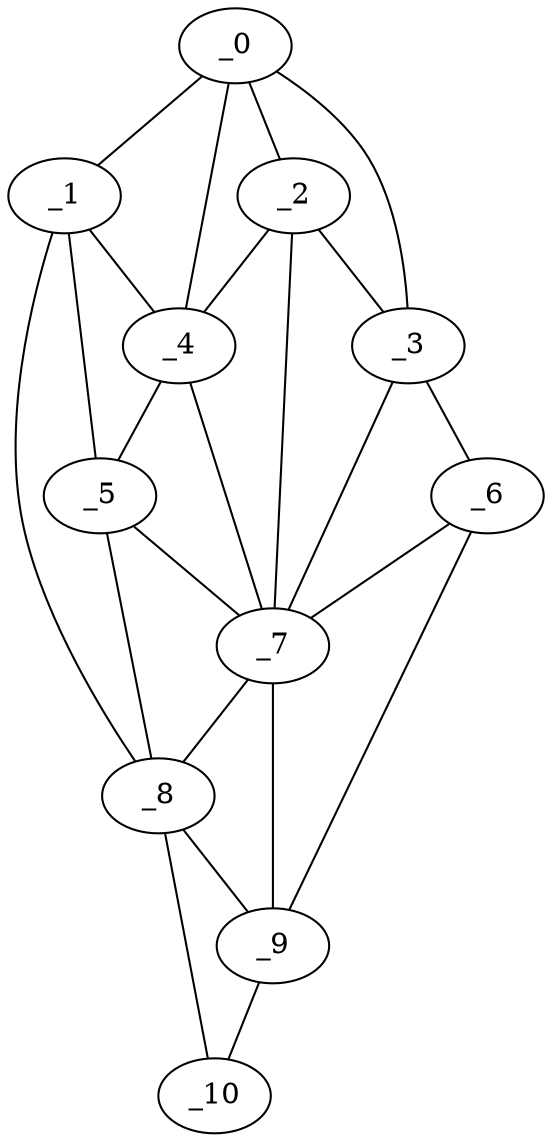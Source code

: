 graph "obj77__45.gxl" {
	_0	 [x=18,
		y=65];
	_1	 [x=18,
		y=103];
	_0 -- _1	 [valence=1];
	_2	 [x=24,
		y=60];
	_0 -- _2	 [valence=1];
	_3	 [x=26,
		y=8];
	_0 -- _3	 [valence=1];
	_4	 [x=42,
		y=70];
	_0 -- _4	 [valence=2];
	_1 -- _4	 [valence=1];
	_5	 [x=48,
		y=71];
	_1 -- _5	 [valence=1];
	_8	 [x=83,
		y=125];
	_1 -- _8	 [valence=1];
	_2 -- _3	 [valence=2];
	_2 -- _4	 [valence=2];
	_7	 [x=73,
		y=60];
	_2 -- _7	 [valence=1];
	_6	 [x=70,
		y=7];
	_3 -- _6	 [valence=1];
	_3 -- _7	 [valence=2];
	_4 -- _5	 [valence=2];
	_4 -- _7	 [valence=2];
	_5 -- _7	 [valence=1];
	_5 -- _8	 [valence=2];
	_6 -- _7	 [valence=2];
	_9	 [x=112,
		y=75];
	_6 -- _9	 [valence=1];
	_7 -- _8	 [valence=2];
	_7 -- _9	 [valence=1];
	_8 -- _9	 [valence=2];
	_10	 [x=112,
		y=115];
	_8 -- _10	 [valence=1];
	_9 -- _10	 [valence=1];
}
